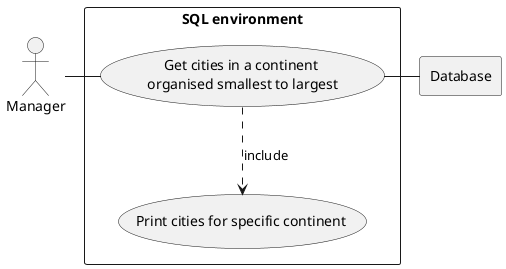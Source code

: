 @startuml

actor MGR as "Manager"

rectangle Database

rectangle "SQL environment" {
    usecase UC4 as "Get cities in a continent \norganised smallest to largest"

    usecase UCa as "Print cities for specific continent"

    MGR - UC4
    UC4 ..> UCa : include
    UC4 - Database
}

@enduml